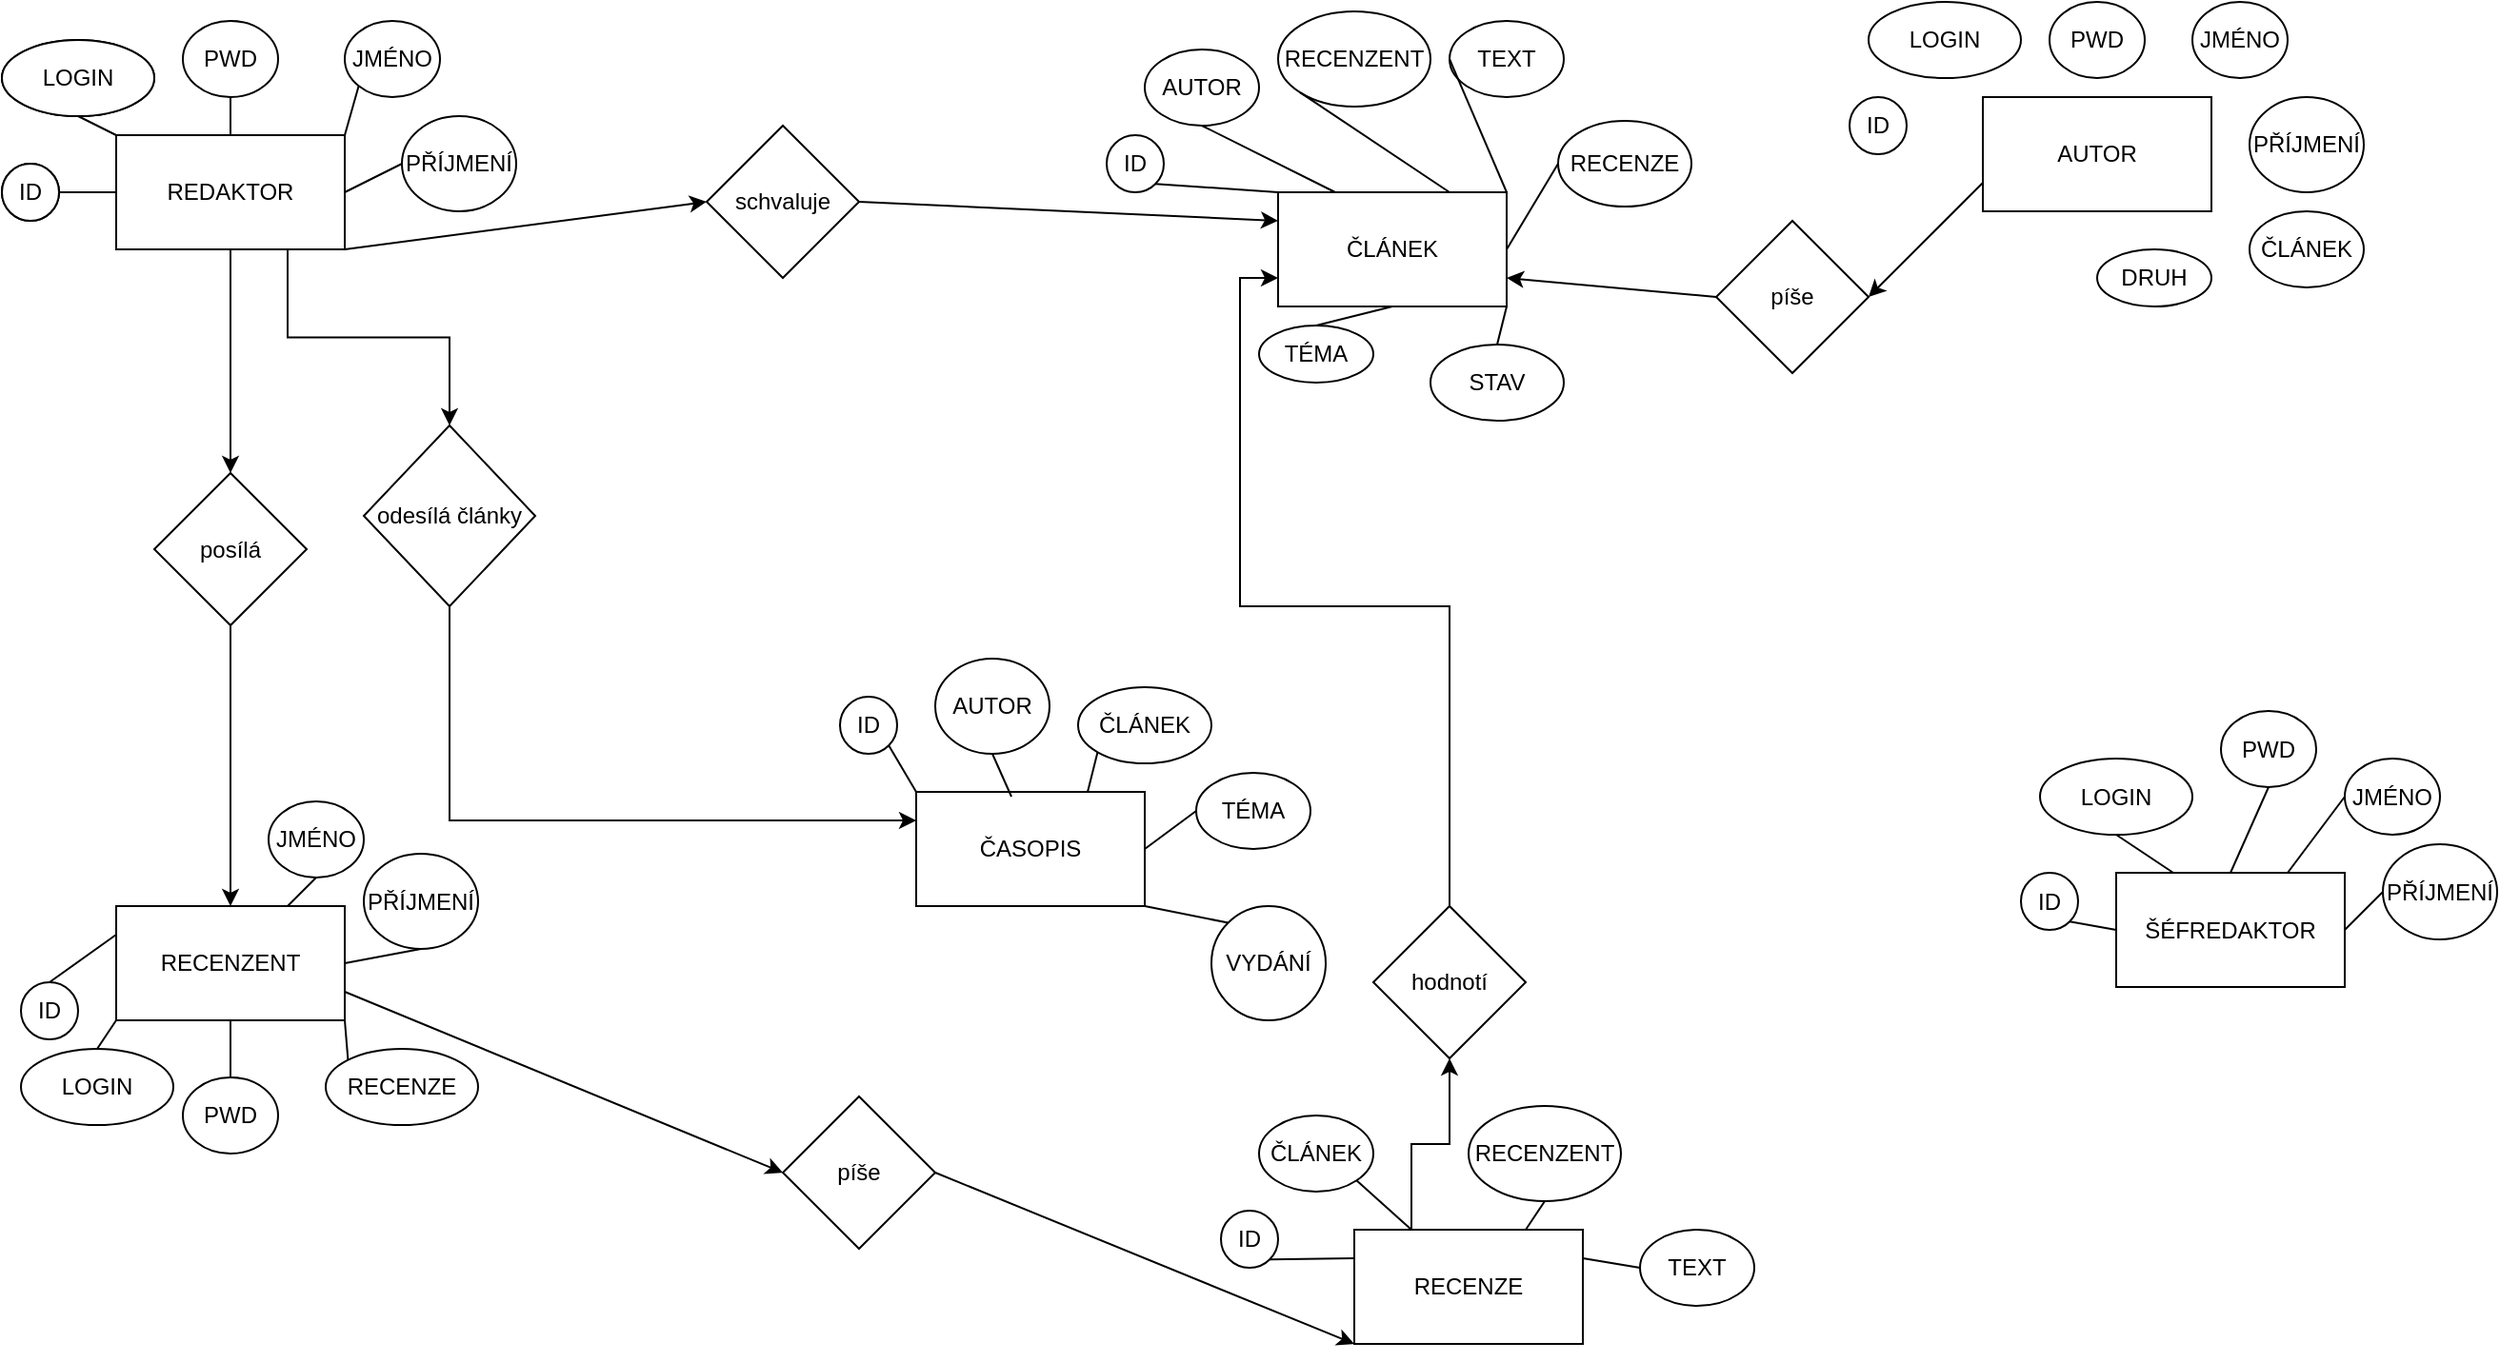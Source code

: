 <mxfile version="20.5.0" type="device"><diagram id="xQeYDYhNNvYP6vfIYe7R" name="Stránka-1"><mxGraphModel dx="1730" dy="848" grid="1" gridSize="10" guides="1" tooltips="1" connect="1" arrows="1" fold="1" page="1" pageScale="1" pageWidth="1654" pageHeight="1169" math="0" shadow="0"><root><mxCell id="0"/><mxCell id="1" parent="0"/><mxCell id="cIwM3iwGj0AcIkvoonfb-65" style="edgeStyle=orthogonalEdgeStyle;rounded=0;orthogonalLoop=1;jettySize=auto;html=1;exitX=0.75;exitY=1;exitDx=0;exitDy=0;entryX=0.5;entryY=0;entryDx=0;entryDy=0;" edge="1" parent="1" source="aRUFDwhPZRV9YUqCq1k7-1" target="cIwM3iwGj0AcIkvoonfb-53"><mxGeometry relative="1" as="geometry"/></mxCell><mxCell id="aRUFDwhPZRV9YUqCq1k7-1" value="REDAKTOR" style="rounded=0;whiteSpace=wrap;html=1;" parent="1" vertex="1"><mxGeometry x="70" y="80" width="120" height="60" as="geometry"/></mxCell><mxCell id="aRUFDwhPZRV9YUqCq1k7-3" value="&lt;div&gt;AUTOR&lt;/div&gt;" style="rounded=0;whiteSpace=wrap;html=1;" parent="1" vertex="1"><mxGeometry x="1050" y="60" width="120" height="60" as="geometry"/></mxCell><mxCell id="aRUFDwhPZRV9YUqCq1k7-4" value="&lt;div&gt;RECENZENT&lt;/div&gt;" style="rounded=0;whiteSpace=wrap;html=1;" parent="1" vertex="1"><mxGeometry x="70" y="485" width="120" height="60" as="geometry"/></mxCell><mxCell id="aRUFDwhPZRV9YUqCq1k7-5" value="&lt;div&gt;ŠÉFREDAKTOR&lt;/div&gt;" style="rounded=0;whiteSpace=wrap;html=1;" parent="1" vertex="1"><mxGeometry x="1120" y="467.5" width="120" height="60" as="geometry"/></mxCell><mxCell id="aRUFDwhPZRV9YUqCq1k7-6" value="ČLÁNEK" style="rounded=0;whiteSpace=wrap;html=1;" parent="1" vertex="1"><mxGeometry x="680" y="110" width="120" height="60" as="geometry"/></mxCell><mxCell id="cIwM3iwGj0AcIkvoonfb-63" style="edgeStyle=orthogonalEdgeStyle;rounded=0;orthogonalLoop=1;jettySize=auto;html=1;exitX=0.25;exitY=0;exitDx=0;exitDy=0;entryX=0.5;entryY=1;entryDx=0;entryDy=0;" edge="1" parent="1" source="aRUFDwhPZRV9YUqCq1k7-7" target="cIwM3iwGj0AcIkvoonfb-62"><mxGeometry relative="1" as="geometry"/></mxCell><mxCell id="aRUFDwhPZRV9YUqCq1k7-7" value="RECENZE" style="rounded=0;whiteSpace=wrap;html=1;" parent="1" vertex="1"><mxGeometry x="720" y="655" width="120" height="60" as="geometry"/></mxCell><mxCell id="aRUFDwhPZRV9YUqCq1k7-8" value="&lt;div&gt;ČASOPIS&lt;/div&gt;" style="rounded=0;whiteSpace=wrap;html=1;" parent="1" vertex="1"><mxGeometry x="490" y="425" width="120" height="60" as="geometry"/></mxCell><mxCell id="aRUFDwhPZRV9YUqCq1k7-9" value="ID" style="ellipse;whiteSpace=wrap;html=1;" parent="1" vertex="1"><mxGeometry x="10" y="95" width="30" height="30" as="geometry"/></mxCell><mxCell id="aRUFDwhPZRV9YUqCq1k7-10" value="ID" style="ellipse;whiteSpace=wrap;html=1;" parent="1" vertex="1"><mxGeometry x="980" y="60" width="30" height="30" as="geometry"/></mxCell><mxCell id="aRUFDwhPZRV9YUqCq1k7-11" value="ID" style="ellipse;whiteSpace=wrap;html=1;" parent="1" vertex="1"><mxGeometry x="20" y="525" width="30" height="30" as="geometry"/></mxCell><mxCell id="aRUFDwhPZRV9YUqCq1k7-12" value="&lt;div&gt;LOGIN&lt;/div&gt;" style="ellipse;whiteSpace=wrap;html=1;" parent="1" vertex="1"><mxGeometry x="10" y="30" width="80" height="40" as="geometry"/></mxCell><mxCell id="aRUFDwhPZRV9YUqCq1k7-13" value="&lt;div&gt;LOGIN&lt;/div&gt;" style="ellipse;whiteSpace=wrap;html=1;" parent="1" vertex="1"><mxGeometry x="990" y="10" width="80" height="40" as="geometry"/></mxCell><mxCell id="aRUFDwhPZRV9YUqCq1k7-14" value="LOGIN" style="ellipse;whiteSpace=wrap;html=1;" parent="1" vertex="1"><mxGeometry x="20" y="560" width="80" height="40" as="geometry"/></mxCell><mxCell id="aRUFDwhPZRV9YUqCq1k7-16" value="PWD" style="ellipse;whiteSpace=wrap;html=1;" parent="1" vertex="1"><mxGeometry x="1085" y="10" width="50" height="40" as="geometry"/></mxCell><mxCell id="aRUFDwhPZRV9YUqCq1k7-17" value="PWD" style="ellipse;whiteSpace=wrap;html=1;" parent="1" vertex="1"><mxGeometry x="105" y="575" width="50" height="40" as="geometry"/></mxCell><mxCell id="aRUFDwhPZRV9YUqCq1k7-18" value="JMÉNO" style="ellipse;whiteSpace=wrap;html=1;" parent="1" vertex="1"><mxGeometry x="190" y="20" width="50" height="40" as="geometry"/></mxCell><mxCell id="aRUFDwhPZRV9YUqCq1k7-19" value="JMÉNO" style="ellipse;whiteSpace=wrap;html=1;" parent="1" vertex="1"><mxGeometry x="1160" y="10" width="50" height="40" as="geometry"/></mxCell><mxCell id="aRUFDwhPZRV9YUqCq1k7-21" value="JMÉNO" style="ellipse;whiteSpace=wrap;html=1;" parent="1" vertex="1"><mxGeometry x="150" y="430" width="50" height="40" as="geometry"/></mxCell><mxCell id="aRUFDwhPZRV9YUqCq1k7-22" value="PŘÍJMENÍ" style="ellipse;whiteSpace=wrap;html=1;" parent="1" vertex="1"><mxGeometry x="220" y="70" width="60" height="50" as="geometry"/></mxCell><mxCell id="aRUFDwhPZRV9YUqCq1k7-23" value="PŘÍJMENÍ" style="ellipse;whiteSpace=wrap;html=1;" parent="1" vertex="1"><mxGeometry x="1190" y="60" width="60" height="50" as="geometry"/></mxCell><mxCell id="aRUFDwhPZRV9YUqCq1k7-24" value="PŘÍJMENÍ" style="ellipse;whiteSpace=wrap;html=1;" parent="1" vertex="1"><mxGeometry x="200" y="457.5" width="60" height="50" as="geometry"/></mxCell><mxCell id="aRUFDwhPZRV9YUqCq1k7-30" value="&lt;div&gt;LOGIN&lt;/div&gt;" style="ellipse;whiteSpace=wrap;html=1;" parent="1" vertex="1"><mxGeometry x="10" y="30" width="80" height="40" as="geometry"/></mxCell><mxCell id="aRUFDwhPZRV9YUqCq1k7-31" value="ID" style="ellipse;whiteSpace=wrap;html=1;" parent="1" vertex="1"><mxGeometry x="10" y="95" width="30" height="30" as="geometry"/></mxCell><mxCell id="aRUFDwhPZRV9YUqCq1k7-32" value="PWD" style="ellipse;whiteSpace=wrap;html=1;" parent="1" vertex="1"><mxGeometry x="105" y="20" width="50" height="40" as="geometry"/></mxCell><mxCell id="aRUFDwhPZRV9YUqCq1k7-33" value="PŘÍJMENÍ" style="ellipse;whiteSpace=wrap;html=1;" parent="1" vertex="1"><mxGeometry x="1260" y="452.5" width="60" height="50" as="geometry"/></mxCell><mxCell id="aRUFDwhPZRV9YUqCq1k7-34" value="&lt;div&gt;LOGIN&lt;/div&gt;" style="ellipse;whiteSpace=wrap;html=1;" parent="1" vertex="1"><mxGeometry x="1080" y="407.5" width="80" height="40" as="geometry"/></mxCell><mxCell id="aRUFDwhPZRV9YUqCq1k7-35" value="ID" style="ellipse;whiteSpace=wrap;html=1;" parent="1" vertex="1"><mxGeometry x="1070" y="467.5" width="30" height="30" as="geometry"/></mxCell><mxCell id="aRUFDwhPZRV9YUqCq1k7-36" value="PWD" style="ellipse;whiteSpace=wrap;html=1;" parent="1" vertex="1"><mxGeometry x="1175" y="382.5" width="50" height="40" as="geometry"/></mxCell><mxCell id="aRUFDwhPZRV9YUqCq1k7-37" value="JMÉNO" style="ellipse;whiteSpace=wrap;html=1;" parent="1" vertex="1"><mxGeometry x="1240" y="407.5" width="50" height="40" as="geometry"/></mxCell><mxCell id="aRUFDwhPZRV9YUqCq1k7-38" value="ČLÁNEK" style="ellipse;whiteSpace=wrap;html=1;" parent="1" vertex="1"><mxGeometry x="1190" y="120" width="60" height="40" as="geometry"/></mxCell><mxCell id="aRUFDwhPZRV9YUqCq1k7-39" value="RECENZE" style="ellipse;whiteSpace=wrap;html=1;" parent="1" vertex="1"><mxGeometry x="180" y="560" width="80" height="40" as="geometry"/></mxCell><mxCell id="aRUFDwhPZRV9YUqCq1k7-40" value="ID" style="ellipse;whiteSpace=wrap;html=1;" parent="1" vertex="1"><mxGeometry x="590" y="80" width="30" height="30" as="geometry"/></mxCell><mxCell id="aRUFDwhPZRV9YUqCq1k7-41" value="ID" style="ellipse;whiteSpace=wrap;html=1;" parent="1" vertex="1"><mxGeometry x="650" y="645" width="30" height="30" as="geometry"/></mxCell><mxCell id="aRUFDwhPZRV9YUqCq1k7-42" value="ID" style="ellipse;whiteSpace=wrap;html=1;" parent="1" vertex="1"><mxGeometry x="450" y="375" width="30" height="30" as="geometry"/></mxCell><mxCell id="aRUFDwhPZRV9YUqCq1k7-44" value="AUTOR" style="ellipse;whiteSpace=wrap;html=1;" parent="1" vertex="1"><mxGeometry x="610" y="35" width="60" height="40" as="geometry"/></mxCell><mxCell id="aRUFDwhPZRV9YUqCq1k7-45" value="RECENZENT" style="ellipse;whiteSpace=wrap;html=1;" parent="1" vertex="1"><mxGeometry x="680" y="15" width="80" height="50" as="geometry"/></mxCell><mxCell id="aRUFDwhPZRV9YUqCq1k7-46" value="TEXT" style="ellipse;whiteSpace=wrap;html=1;" parent="1" vertex="1"><mxGeometry x="870" y="655" width="60" height="40" as="geometry"/></mxCell><mxCell id="aRUFDwhPZRV9YUqCq1k7-47" value="TEXT" style="ellipse;whiteSpace=wrap;html=1;" parent="1" vertex="1"><mxGeometry x="770" y="20" width="60" height="40" as="geometry"/></mxCell><mxCell id="aRUFDwhPZRV9YUqCq1k7-48" value="ČLÁNEK" style="ellipse;whiteSpace=wrap;html=1;" parent="1" vertex="1"><mxGeometry x="670" y="595" width="60" height="40" as="geometry"/></mxCell><mxCell id="aRUFDwhPZRV9YUqCq1k7-49" value="RECENZENT" style="ellipse;whiteSpace=wrap;html=1;" parent="1" vertex="1"><mxGeometry x="780" y="590" width="80" height="50" as="geometry"/></mxCell><mxCell id="aRUFDwhPZRV9YUqCq1k7-50" value="RECENZE" style="ellipse;whiteSpace=wrap;html=1;" parent="1" vertex="1"><mxGeometry x="827" y="72.5" width="70" height="45" as="geometry"/></mxCell><mxCell id="aRUFDwhPZRV9YUqCq1k7-51" value="AUTOR" style="ellipse;whiteSpace=wrap;html=1;" parent="1" vertex="1"><mxGeometry x="500" y="355" width="60" height="50" as="geometry"/></mxCell><mxCell id="aRUFDwhPZRV9YUqCq1k7-52" value="ČLÁNEK" style="ellipse;whiteSpace=wrap;html=1;" parent="1" vertex="1"><mxGeometry x="575" y="370" width="70" height="40" as="geometry"/></mxCell><mxCell id="zLz9tRu_ySlN1_qEHXU2-2" value="TÉMA" style="ellipse;whiteSpace=wrap;html=1;" parent="1" vertex="1"><mxGeometry x="637" y="415" width="60" height="40" as="geometry"/></mxCell><mxCell id="zLz9tRu_ySlN1_qEHXU2-3" value="STAV" style="ellipse;whiteSpace=wrap;html=1;" parent="1" vertex="1"><mxGeometry x="760" y="190" width="70" height="40" as="geometry"/></mxCell><mxCell id="zLz9tRu_ySlN1_qEHXU2-4" value="DRUH" style="ellipse;whiteSpace=wrap;html=1;" parent="1" vertex="1"><mxGeometry x="1110" y="140" width="60" height="30" as="geometry"/></mxCell><mxCell id="zLz9tRu_ySlN1_qEHXU2-5" value="TÉMA" style="ellipse;whiteSpace=wrap;html=1;" parent="1" vertex="1"><mxGeometry x="670" y="180" width="60" height="30" as="geometry"/></mxCell><mxCell id="cIwM3iwGj0AcIkvoonfb-1" value="" style="endArrow=none;html=1;rounded=0;entryX=1;entryY=1;entryDx=0;entryDy=0;exitX=0;exitY=0;exitDx=0;exitDy=0;" edge="1" parent="1" source="aRUFDwhPZRV9YUqCq1k7-6" target="aRUFDwhPZRV9YUqCq1k7-40"><mxGeometry width="50" height="50" relative="1" as="geometry"><mxPoint x="550" y="320" as="sourcePoint"/><mxPoint x="600" y="270" as="targetPoint"/></mxGeometry></mxCell><mxCell id="cIwM3iwGj0AcIkvoonfb-2" value="" style="endArrow=none;html=1;rounded=0;entryX=0.5;entryY=1;entryDx=0;entryDy=0;exitX=0.25;exitY=0;exitDx=0;exitDy=0;" edge="1" parent="1" source="aRUFDwhPZRV9YUqCq1k7-6" target="aRUFDwhPZRV9YUqCq1k7-44"><mxGeometry width="50" height="50" relative="1" as="geometry"><mxPoint x="560" y="200" as="sourcePoint"/><mxPoint x="610" y="150" as="targetPoint"/></mxGeometry></mxCell><mxCell id="cIwM3iwGj0AcIkvoonfb-3" value="" style="endArrow=none;html=1;rounded=0;entryX=0;entryY=1;entryDx=0;entryDy=0;exitX=0.75;exitY=0;exitDx=0;exitDy=0;" edge="1" parent="1" source="aRUFDwhPZRV9YUqCq1k7-6" target="aRUFDwhPZRV9YUqCq1k7-45"><mxGeometry width="50" height="50" relative="1" as="geometry"><mxPoint x="550" y="320" as="sourcePoint"/><mxPoint x="600" y="270" as="targetPoint"/></mxGeometry></mxCell><mxCell id="cIwM3iwGj0AcIkvoonfb-4" value="" style="endArrow=none;html=1;rounded=0;entryX=0;entryY=0.5;entryDx=0;entryDy=0;exitX=1;exitY=0;exitDx=0;exitDy=0;" edge="1" parent="1" source="aRUFDwhPZRV9YUqCq1k7-6" target="aRUFDwhPZRV9YUqCq1k7-47"><mxGeometry width="50" height="50" relative="1" as="geometry"><mxPoint x="550" y="320" as="sourcePoint"/><mxPoint x="600" y="270" as="targetPoint"/></mxGeometry></mxCell><mxCell id="cIwM3iwGj0AcIkvoonfb-5" value="" style="endArrow=none;html=1;rounded=0;entryX=0;entryY=0.5;entryDx=0;entryDy=0;exitX=1;exitY=0.5;exitDx=0;exitDy=0;" edge="1" parent="1" source="aRUFDwhPZRV9YUqCq1k7-6" target="aRUFDwhPZRV9YUqCq1k7-50"><mxGeometry width="50" height="50" relative="1" as="geometry"><mxPoint x="550" y="320" as="sourcePoint"/><mxPoint x="600" y="270" as="targetPoint"/></mxGeometry></mxCell><mxCell id="cIwM3iwGj0AcIkvoonfb-6" value="" style="endArrow=none;html=1;rounded=0;entryX=0.5;entryY=0;entryDx=0;entryDy=0;exitX=1;exitY=1;exitDx=0;exitDy=0;" edge="1" parent="1" source="aRUFDwhPZRV9YUqCq1k7-6" target="zLz9tRu_ySlN1_qEHXU2-3"><mxGeometry width="50" height="50" relative="1" as="geometry"><mxPoint x="550" y="320" as="sourcePoint"/><mxPoint x="600" y="270" as="targetPoint"/></mxGeometry></mxCell><mxCell id="cIwM3iwGj0AcIkvoonfb-7" value="" style="endArrow=none;html=1;rounded=0;entryX=0.5;entryY=0;entryDx=0;entryDy=0;exitX=0.5;exitY=1;exitDx=0;exitDy=0;" edge="1" parent="1" source="aRUFDwhPZRV9YUqCq1k7-6" target="zLz9tRu_ySlN1_qEHXU2-5"><mxGeometry width="50" height="50" relative="1" as="geometry"><mxPoint x="550" y="320" as="sourcePoint"/><mxPoint x="600" y="270" as="targetPoint"/></mxGeometry></mxCell><mxCell id="cIwM3iwGj0AcIkvoonfb-8" value="schvaluje" style="rhombus;whiteSpace=wrap;html=1;" vertex="1" parent="1"><mxGeometry x="380" y="75" width="80" height="80" as="geometry"/></mxCell><mxCell id="cIwM3iwGj0AcIkvoonfb-10" value="" style="endArrow=classic;html=1;rounded=0;entryX=0;entryY=0.5;entryDx=0;entryDy=0;exitX=1;exitY=1;exitDx=0;exitDy=0;" edge="1" parent="1" source="aRUFDwhPZRV9YUqCq1k7-1" target="cIwM3iwGj0AcIkvoonfb-8"><mxGeometry width="50" height="50" relative="1" as="geometry"><mxPoint x="290" y="210" as="sourcePoint"/><mxPoint x="340" y="160" as="targetPoint"/></mxGeometry></mxCell><mxCell id="cIwM3iwGj0AcIkvoonfb-11" value="" style="endArrow=classic;html=1;rounded=0;entryX=0;entryY=0.25;entryDx=0;entryDy=0;exitX=1;exitY=0.5;exitDx=0;exitDy=0;" edge="1" parent="1" source="cIwM3iwGj0AcIkvoonfb-8" target="aRUFDwhPZRV9YUqCq1k7-6"><mxGeometry width="50" height="50" relative="1" as="geometry"><mxPoint x="550" y="250" as="sourcePoint"/><mxPoint x="600" y="200" as="targetPoint"/></mxGeometry></mxCell><mxCell id="cIwM3iwGj0AcIkvoonfb-12" value="posílá" style="rhombus;whiteSpace=wrap;html=1;" vertex="1" parent="1"><mxGeometry x="90" y="257.5" width="80" height="80" as="geometry"/></mxCell><mxCell id="cIwM3iwGj0AcIkvoonfb-13" value="" style="endArrow=classic;html=1;rounded=0;exitX=0.5;exitY=1;exitDx=0;exitDy=0;entryX=0.5;entryY=0;entryDx=0;entryDy=0;" edge="1" parent="1" source="aRUFDwhPZRV9YUqCq1k7-1" target="cIwM3iwGj0AcIkvoonfb-12"><mxGeometry width="50" height="50" relative="1" as="geometry"><mxPoint x="380" y="310" as="sourcePoint"/><mxPoint x="430" y="260" as="targetPoint"/></mxGeometry></mxCell><mxCell id="cIwM3iwGj0AcIkvoonfb-14" value="" style="endArrow=classic;html=1;rounded=0;entryX=0.5;entryY=0;entryDx=0;entryDy=0;exitX=0.5;exitY=1;exitDx=0;exitDy=0;" edge="1" parent="1" source="cIwM3iwGj0AcIkvoonfb-12" target="aRUFDwhPZRV9YUqCq1k7-4"><mxGeometry width="50" height="50" relative="1" as="geometry"><mxPoint x="550" y="320" as="sourcePoint"/><mxPoint x="600" y="270" as="targetPoint"/></mxGeometry></mxCell><mxCell id="cIwM3iwGj0AcIkvoonfb-16" value="" style="endArrow=none;html=1;rounded=0;entryX=1;entryY=0.5;entryDx=0;entryDy=0;exitX=0;exitY=0.5;exitDx=0;exitDy=0;" edge="1" parent="1" source="aRUFDwhPZRV9YUqCq1k7-1" target="aRUFDwhPZRV9YUqCq1k7-31"><mxGeometry width="50" height="50" relative="1" as="geometry"><mxPoint x="550" y="320" as="sourcePoint"/><mxPoint x="600" y="270" as="targetPoint"/></mxGeometry></mxCell><mxCell id="cIwM3iwGj0AcIkvoonfb-17" value="" style="endArrow=none;html=1;rounded=0;exitX=0.5;exitY=1;exitDx=0;exitDy=0;entryX=0;entryY=0;entryDx=0;entryDy=0;" edge="1" parent="1" source="aRUFDwhPZRV9YUqCq1k7-30" target="aRUFDwhPZRV9YUqCq1k7-1"><mxGeometry width="50" height="50" relative="1" as="geometry"><mxPoint x="560" y="330" as="sourcePoint"/><mxPoint x="610" y="280" as="targetPoint"/></mxGeometry></mxCell><mxCell id="cIwM3iwGj0AcIkvoonfb-18" value="" style="endArrow=none;html=1;rounded=0;exitX=0.5;exitY=1;exitDx=0;exitDy=0;entryX=0.5;entryY=0;entryDx=0;entryDy=0;" edge="1" parent="1" source="aRUFDwhPZRV9YUqCq1k7-32" target="aRUFDwhPZRV9YUqCq1k7-1"><mxGeometry width="50" height="50" relative="1" as="geometry"><mxPoint x="570" y="340" as="sourcePoint"/><mxPoint x="620" y="290" as="targetPoint"/></mxGeometry></mxCell><mxCell id="cIwM3iwGj0AcIkvoonfb-19" value="" style="endArrow=none;html=1;rounded=0;exitX=1;exitY=0;exitDx=0;exitDy=0;entryX=0;entryY=1;entryDx=0;entryDy=0;" edge="1" parent="1" source="aRUFDwhPZRV9YUqCq1k7-1" target="aRUFDwhPZRV9YUqCq1k7-18"><mxGeometry width="50" height="50" relative="1" as="geometry"><mxPoint x="580" y="350" as="sourcePoint"/><mxPoint x="630" y="300" as="targetPoint"/></mxGeometry></mxCell><mxCell id="cIwM3iwGj0AcIkvoonfb-20" value="" style="endArrow=none;html=1;rounded=0;exitX=1;exitY=0.5;exitDx=0;exitDy=0;entryX=0;entryY=0.5;entryDx=0;entryDy=0;" edge="1" parent="1" source="aRUFDwhPZRV9YUqCq1k7-1" target="aRUFDwhPZRV9YUqCq1k7-22"><mxGeometry width="50" height="50" relative="1" as="geometry"><mxPoint x="590" y="360" as="sourcePoint"/><mxPoint x="640" y="310" as="targetPoint"/></mxGeometry></mxCell><mxCell id="cIwM3iwGj0AcIkvoonfb-21" value="" style="endArrow=none;html=1;rounded=0;exitX=0.5;exitY=1;exitDx=0;exitDy=0;entryX=0.75;entryY=0;entryDx=0;entryDy=0;" edge="1" parent="1" source="aRUFDwhPZRV9YUqCq1k7-21" target="aRUFDwhPZRV9YUqCq1k7-4"><mxGeometry width="50" height="50" relative="1" as="geometry"><mxPoint x="600" y="370" as="sourcePoint"/><mxPoint x="650" y="320" as="targetPoint"/></mxGeometry></mxCell><mxCell id="cIwM3iwGj0AcIkvoonfb-22" value="" style="endArrow=none;html=1;rounded=0;exitX=0.5;exitY=1;exitDx=0;exitDy=0;entryX=1;entryY=0.5;entryDx=0;entryDy=0;" edge="1" parent="1" source="aRUFDwhPZRV9YUqCq1k7-24" target="aRUFDwhPZRV9YUqCq1k7-4"><mxGeometry width="50" height="50" relative="1" as="geometry"><mxPoint x="610" y="380" as="sourcePoint"/><mxPoint x="660" y="330" as="targetPoint"/></mxGeometry></mxCell><mxCell id="cIwM3iwGj0AcIkvoonfb-23" value="" style="endArrow=none;html=1;rounded=0;exitX=1;exitY=1;exitDx=0;exitDy=0;entryX=0;entryY=0;entryDx=0;entryDy=0;" edge="1" parent="1" source="aRUFDwhPZRV9YUqCq1k7-4" target="aRUFDwhPZRV9YUqCq1k7-39"><mxGeometry width="50" height="50" relative="1" as="geometry"><mxPoint x="620" y="390" as="sourcePoint"/><mxPoint x="670" y="340" as="targetPoint"/></mxGeometry></mxCell><mxCell id="cIwM3iwGj0AcIkvoonfb-24" value="" style="endArrow=none;html=1;rounded=0;exitX=0.5;exitY=1;exitDx=0;exitDy=0;entryX=0.5;entryY=0;entryDx=0;entryDy=0;" edge="1" parent="1" source="aRUFDwhPZRV9YUqCq1k7-4" target="aRUFDwhPZRV9YUqCq1k7-17"><mxGeometry width="50" height="50" relative="1" as="geometry"><mxPoint x="630" y="400" as="sourcePoint"/><mxPoint x="680" y="350" as="targetPoint"/></mxGeometry></mxCell><mxCell id="cIwM3iwGj0AcIkvoonfb-27" value="" style="endArrow=none;html=1;rounded=0;exitX=0.5;exitY=0;exitDx=0;exitDy=0;entryX=0;entryY=1;entryDx=0;entryDy=0;" edge="1" parent="1" source="aRUFDwhPZRV9YUqCq1k7-14" target="aRUFDwhPZRV9YUqCq1k7-4"><mxGeometry width="50" height="50" relative="1" as="geometry"><mxPoint x="640" y="410" as="sourcePoint"/><mxPoint x="690" y="360" as="targetPoint"/></mxGeometry></mxCell><mxCell id="cIwM3iwGj0AcIkvoonfb-28" value="" style="endArrow=none;html=1;rounded=0;exitX=0.5;exitY=0;exitDx=0;exitDy=0;entryX=0;entryY=0.25;entryDx=0;entryDy=0;" edge="1" parent="1" source="aRUFDwhPZRV9YUqCq1k7-11" target="aRUFDwhPZRV9YUqCq1k7-4"><mxGeometry width="50" height="50" relative="1" as="geometry"><mxPoint x="650" y="420" as="sourcePoint"/><mxPoint x="700" y="370" as="targetPoint"/></mxGeometry></mxCell><mxCell id="cIwM3iwGj0AcIkvoonfb-33" value="píše" style="rhombus;whiteSpace=wrap;html=1;" vertex="1" parent="1"><mxGeometry x="420" y="585" width="80" height="80" as="geometry"/></mxCell><mxCell id="cIwM3iwGj0AcIkvoonfb-34" value="" style="endArrow=classic;html=1;rounded=0;exitX=1;exitY=0.75;exitDx=0;exitDy=0;entryX=0;entryY=0.5;entryDx=0;entryDy=0;" edge="1" parent="1" source="aRUFDwhPZRV9YUqCq1k7-4" target="cIwM3iwGj0AcIkvoonfb-33"><mxGeometry width="50" height="50" relative="1" as="geometry"><mxPoint x="550" y="320" as="sourcePoint"/><mxPoint x="600" y="270" as="targetPoint"/></mxGeometry></mxCell><mxCell id="cIwM3iwGj0AcIkvoonfb-35" value="" style="endArrow=classic;html=1;rounded=0;exitX=1;exitY=0.5;exitDx=0;exitDy=0;" edge="1" parent="1" source="cIwM3iwGj0AcIkvoonfb-33"><mxGeometry width="50" height="50" relative="1" as="geometry"><mxPoint x="800" y="565" as="sourcePoint"/><mxPoint x="720" y="715" as="targetPoint"/></mxGeometry></mxCell><mxCell id="cIwM3iwGj0AcIkvoonfb-36" value="píše" style="rhombus;whiteSpace=wrap;html=1;" vertex="1" parent="1"><mxGeometry x="910" y="125" width="80" height="80" as="geometry"/></mxCell><mxCell id="cIwM3iwGj0AcIkvoonfb-37" value="" style="endArrow=classic;html=1;rounded=0;entryX=1;entryY=0.5;entryDx=0;entryDy=0;exitX=0;exitY=0.75;exitDx=0;exitDy=0;" edge="1" parent="1" source="aRUFDwhPZRV9YUqCq1k7-3" target="cIwM3iwGj0AcIkvoonfb-36"><mxGeometry width="50" height="50" relative="1" as="geometry"><mxPoint x="550" y="320" as="sourcePoint"/><mxPoint x="600" y="270" as="targetPoint"/></mxGeometry></mxCell><mxCell id="cIwM3iwGj0AcIkvoonfb-38" value="" style="endArrow=classic;html=1;rounded=0;entryX=1;entryY=0.75;entryDx=0;entryDy=0;exitX=0;exitY=0.5;exitDx=0;exitDy=0;" edge="1" parent="1" source="cIwM3iwGj0AcIkvoonfb-36" target="aRUFDwhPZRV9YUqCq1k7-6"><mxGeometry width="50" height="50" relative="1" as="geometry"><mxPoint x="550" y="320" as="sourcePoint"/><mxPoint x="600" y="270" as="targetPoint"/></mxGeometry></mxCell><mxCell id="cIwM3iwGj0AcIkvoonfb-43" value="" style="endArrow=none;html=1;rounded=0;exitX=1;exitY=1;exitDx=0;exitDy=0;entryX=0;entryY=0.25;entryDx=0;entryDy=0;" edge="1" parent="1" source="aRUFDwhPZRV9YUqCq1k7-41" target="aRUFDwhPZRV9YUqCq1k7-7"><mxGeometry width="50" height="50" relative="1" as="geometry"><mxPoint x="800" y="565" as="sourcePoint"/><mxPoint x="850" y="515" as="targetPoint"/></mxGeometry></mxCell><mxCell id="cIwM3iwGj0AcIkvoonfb-44" value="" style="endArrow=none;html=1;rounded=0;exitX=1;exitY=1;exitDx=0;exitDy=0;entryX=0.25;entryY=0;entryDx=0;entryDy=0;" edge="1" parent="1" source="aRUFDwhPZRV9YUqCq1k7-48" target="aRUFDwhPZRV9YUqCq1k7-7"><mxGeometry width="50" height="50" relative="1" as="geometry"><mxPoint x="810" y="575" as="sourcePoint"/><mxPoint x="860" y="525" as="targetPoint"/></mxGeometry></mxCell><mxCell id="cIwM3iwGj0AcIkvoonfb-45" value="" style="endArrow=none;html=1;rounded=0;exitX=0.5;exitY=1;exitDx=0;exitDy=0;entryX=0.75;entryY=0;entryDx=0;entryDy=0;" edge="1" parent="1" source="aRUFDwhPZRV9YUqCq1k7-49" target="aRUFDwhPZRV9YUqCq1k7-7"><mxGeometry width="50" height="50" relative="1" as="geometry"><mxPoint x="820" y="585" as="sourcePoint"/><mxPoint x="870" y="535" as="targetPoint"/></mxGeometry></mxCell><mxCell id="cIwM3iwGj0AcIkvoonfb-46" value="" style="endArrow=none;html=1;rounded=0;entryX=0;entryY=0.5;entryDx=0;entryDy=0;exitX=1;exitY=0.25;exitDx=0;exitDy=0;" edge="1" parent="1" source="aRUFDwhPZRV9YUqCq1k7-7" target="aRUFDwhPZRV9YUqCq1k7-46"><mxGeometry width="50" height="50" relative="1" as="geometry"><mxPoint x="830" y="595" as="sourcePoint"/><mxPoint x="880" y="545" as="targetPoint"/></mxGeometry></mxCell><mxCell id="cIwM3iwGj0AcIkvoonfb-47" value="" style="endArrow=none;html=1;rounded=0;entryX=0;entryY=0;entryDx=0;entryDy=0;exitX=1;exitY=1;exitDx=0;exitDy=0;" edge="1" parent="1" source="aRUFDwhPZRV9YUqCq1k7-42" target="aRUFDwhPZRV9YUqCq1k7-8"><mxGeometry width="50" height="50" relative="1" as="geometry"><mxPoint x="110" y="327.5" as="sourcePoint"/><mxPoint x="160" y="277.5" as="targetPoint"/></mxGeometry></mxCell><mxCell id="cIwM3iwGj0AcIkvoonfb-48" value="" style="endArrow=none;html=1;rounded=0;entryX=0.5;entryY=1;entryDx=0;entryDy=0;" edge="1" parent="1" target="aRUFDwhPZRV9YUqCq1k7-51"><mxGeometry width="50" height="50" relative="1" as="geometry"><mxPoint x="540" y="427.5" as="sourcePoint"/><mxPoint x="170" y="287.5" as="targetPoint"/></mxGeometry></mxCell><mxCell id="cIwM3iwGj0AcIkvoonfb-49" value="" style="endArrow=none;html=1;rounded=0;exitX=0.75;exitY=0;exitDx=0;exitDy=0;entryX=0;entryY=1;entryDx=0;entryDy=0;" edge="1" parent="1" source="aRUFDwhPZRV9YUqCq1k7-8" target="aRUFDwhPZRV9YUqCq1k7-52"><mxGeometry width="50" height="50" relative="1" as="geometry"><mxPoint x="130" y="347.5" as="sourcePoint"/><mxPoint x="180" y="297.5" as="targetPoint"/></mxGeometry></mxCell><mxCell id="cIwM3iwGj0AcIkvoonfb-50" value="" style="endArrow=none;html=1;rounded=0;entryX=0;entryY=0.5;entryDx=0;entryDy=0;exitX=1;exitY=0.5;exitDx=0;exitDy=0;" edge="1" parent="1" source="aRUFDwhPZRV9YUqCq1k7-8" target="zLz9tRu_ySlN1_qEHXU2-2"><mxGeometry width="50" height="50" relative="1" as="geometry"><mxPoint x="140" y="357.5" as="sourcePoint"/><mxPoint x="190" y="307.5" as="targetPoint"/></mxGeometry></mxCell><mxCell id="cIwM3iwGj0AcIkvoonfb-51" value="VYDÁNÍ" style="ellipse;whiteSpace=wrap;html=1;aspect=fixed;" vertex="1" parent="1"><mxGeometry x="645" y="485" width="60" height="60" as="geometry"/></mxCell><mxCell id="cIwM3iwGj0AcIkvoonfb-52" value="" style="endArrow=none;html=1;rounded=0;entryX=0;entryY=0;entryDx=0;entryDy=0;exitX=1;exitY=1;exitDx=0;exitDy=0;" edge="1" parent="1" source="aRUFDwhPZRV9YUqCq1k7-8" target="cIwM3iwGj0AcIkvoonfb-51"><mxGeometry width="50" height="50" relative="1" as="geometry"><mxPoint x="210" y="287.5" as="sourcePoint"/><mxPoint x="260" y="237.5" as="targetPoint"/></mxGeometry></mxCell><mxCell id="cIwM3iwGj0AcIkvoonfb-66" style="edgeStyle=orthogonalEdgeStyle;rounded=0;orthogonalLoop=1;jettySize=auto;html=1;exitX=0.5;exitY=1;exitDx=0;exitDy=0;entryX=0;entryY=0.25;entryDx=0;entryDy=0;" edge="1" parent="1" source="cIwM3iwGj0AcIkvoonfb-53" target="aRUFDwhPZRV9YUqCq1k7-8"><mxGeometry relative="1" as="geometry"/></mxCell><mxCell id="cIwM3iwGj0AcIkvoonfb-53" value="odesílá články" style="rhombus;whiteSpace=wrap;html=1;" vertex="1" parent="1"><mxGeometry x="200" y="232.5" width="90" height="95" as="geometry"/></mxCell><mxCell id="cIwM3iwGj0AcIkvoonfb-57" value="" style="endArrow=none;html=1;rounded=0;exitX=1;exitY=1;exitDx=0;exitDy=0;entryX=0;entryY=0.5;entryDx=0;entryDy=0;" edge="1" parent="1" source="aRUFDwhPZRV9YUqCq1k7-35" target="aRUFDwhPZRV9YUqCq1k7-5"><mxGeometry width="50" height="50" relative="1" as="geometry"><mxPoint x="1210" y="397.5" as="sourcePoint"/><mxPoint x="1260" y="347.5" as="targetPoint"/></mxGeometry></mxCell><mxCell id="cIwM3iwGj0AcIkvoonfb-58" value="" style="endArrow=none;html=1;rounded=0;exitX=0.5;exitY=1;exitDx=0;exitDy=0;entryX=0.25;entryY=0;entryDx=0;entryDy=0;" edge="1" parent="1" source="aRUFDwhPZRV9YUqCq1k7-34" target="aRUFDwhPZRV9YUqCq1k7-5"><mxGeometry width="50" height="50" relative="1" as="geometry"><mxPoint x="1220" y="407.5" as="sourcePoint"/><mxPoint x="1270" y="357.5" as="targetPoint"/></mxGeometry></mxCell><mxCell id="cIwM3iwGj0AcIkvoonfb-59" value="" style="endArrow=none;html=1;rounded=0;exitX=0.5;exitY=1;exitDx=0;exitDy=0;entryX=0.5;entryY=0;entryDx=0;entryDy=0;" edge="1" parent="1" source="aRUFDwhPZRV9YUqCq1k7-36" target="aRUFDwhPZRV9YUqCq1k7-5"><mxGeometry width="50" height="50" relative="1" as="geometry"><mxPoint x="1195" y="437.5" as="sourcePoint"/><mxPoint x="1280" y="367.5" as="targetPoint"/></mxGeometry></mxCell><mxCell id="cIwM3iwGj0AcIkvoonfb-60" value="" style="endArrow=none;html=1;rounded=0;exitX=0.75;exitY=0;exitDx=0;exitDy=0;entryX=0;entryY=0.5;entryDx=0;entryDy=0;" edge="1" parent="1" source="aRUFDwhPZRV9YUqCq1k7-5" target="aRUFDwhPZRV9YUqCq1k7-37"><mxGeometry width="50" height="50" relative="1" as="geometry"><mxPoint x="1240" y="427.5" as="sourcePoint"/><mxPoint x="1290" y="377.5" as="targetPoint"/></mxGeometry></mxCell><mxCell id="cIwM3iwGj0AcIkvoonfb-61" value="" style="endArrow=none;html=1;rounded=0;exitX=1;exitY=0.5;exitDx=0;exitDy=0;entryX=0;entryY=0.5;entryDx=0;entryDy=0;" edge="1" parent="1" source="aRUFDwhPZRV9YUqCq1k7-5" target="aRUFDwhPZRV9YUqCq1k7-33"><mxGeometry width="50" height="50" relative="1" as="geometry"><mxPoint x="1250" y="437.5" as="sourcePoint"/><mxPoint x="1300" y="387.5" as="targetPoint"/></mxGeometry></mxCell><mxCell id="cIwM3iwGj0AcIkvoonfb-64" style="edgeStyle=orthogonalEdgeStyle;rounded=0;orthogonalLoop=1;jettySize=auto;html=1;exitX=0.5;exitY=0;exitDx=0;exitDy=0;entryX=0;entryY=0.75;entryDx=0;entryDy=0;" edge="1" parent="1" source="cIwM3iwGj0AcIkvoonfb-62" target="aRUFDwhPZRV9YUqCq1k7-6"><mxGeometry relative="1" as="geometry"/></mxCell><mxCell id="cIwM3iwGj0AcIkvoonfb-62" value="hodnotí" style="rhombus;whiteSpace=wrap;html=1;" vertex="1" parent="1"><mxGeometry x="730" y="485" width="80" height="80" as="geometry"/></mxCell></root></mxGraphModel></diagram></mxfile>